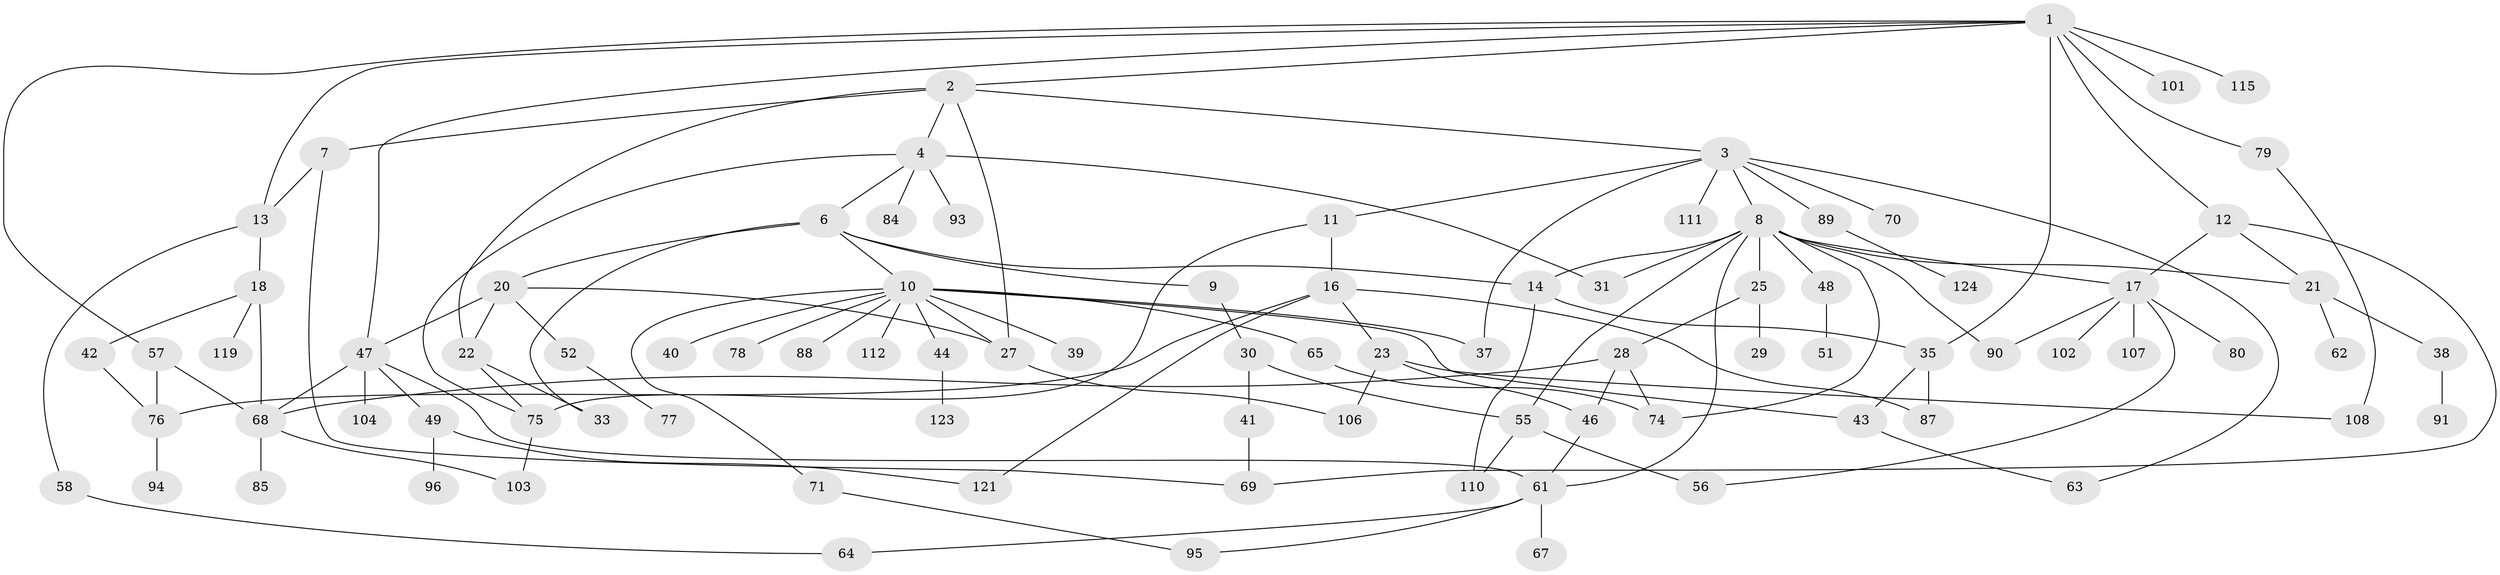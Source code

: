 // Generated by graph-tools (version 1.1) at 2025/23/03/03/25 07:23:32]
// undirected, 89 vertices, 127 edges
graph export_dot {
graph [start="1"]
  node [color=gray90,style=filled];
  1 [super="+24"];
  2 [super="+19"];
  3 [super="+5"];
  4 [super="+54"];
  6 [super="+53"];
  7 [super="+99"];
  8 [super="+15"];
  9;
  10 [super="+26"];
  11 [super="+92"];
  12;
  13;
  14 [super="+109"];
  16 [super="+45"];
  17 [super="+50"];
  18 [super="+114"];
  20 [super="+120"];
  21;
  22 [super="+34"];
  23 [super="+59"];
  25;
  27 [super="+118"];
  28 [super="+32"];
  29;
  30 [super="+36"];
  31 [super="+72"];
  33;
  35 [super="+116"];
  37 [super="+117"];
  38 [super="+83"];
  39;
  40;
  41;
  42;
  43;
  44;
  46;
  47 [super="+81"];
  48;
  49 [super="+66"];
  51;
  52;
  55 [super="+100"];
  56 [super="+60"];
  57;
  58 [super="+82"];
  61 [super="+86"];
  62;
  63 [super="+73"];
  64 [super="+122"];
  65;
  67 [super="+98"];
  68 [super="+126"];
  69;
  70;
  71;
  74;
  75;
  76 [super="+105"];
  77;
  78;
  79;
  80;
  84;
  85;
  87 [super="+113"];
  88;
  89 [super="+97"];
  90;
  91;
  93;
  94;
  95 [super="+125"];
  96;
  101;
  102;
  103;
  104;
  106;
  107;
  108;
  110;
  111;
  112;
  115;
  119;
  121;
  123;
  124;
  1 -- 2;
  1 -- 12;
  1 -- 47;
  1 -- 79;
  1 -- 101;
  1 -- 115;
  1 -- 35;
  1 -- 13;
  1 -- 57;
  2 -- 3;
  2 -- 4;
  2 -- 7 [weight=2];
  2 -- 22;
  2 -- 27 [weight=2];
  3 -- 8;
  3 -- 70;
  3 -- 89;
  3 -- 11;
  3 -- 63;
  3 -- 111;
  3 -- 37;
  4 -- 6;
  4 -- 31;
  4 -- 75;
  4 -- 84;
  4 -- 93;
  6 -- 9;
  6 -- 10;
  6 -- 20;
  6 -- 33;
  6 -- 14;
  7 -- 13;
  7 -- 69;
  8 -- 14;
  8 -- 25;
  8 -- 55;
  8 -- 48;
  8 -- 17;
  8 -- 21;
  8 -- 90;
  8 -- 74;
  8 -- 61;
  8 -- 31;
  9 -- 30;
  10 -- 39;
  10 -- 40;
  10 -- 43;
  10 -- 65;
  10 -- 88;
  10 -- 112;
  10 -- 37;
  10 -- 71;
  10 -- 44;
  10 -- 78;
  10 -- 27;
  11 -- 16;
  11 -- 75;
  12 -- 17;
  12 -- 69;
  12 -- 21;
  13 -- 18;
  13 -- 58;
  14 -- 110;
  14 -- 35;
  16 -- 23;
  16 -- 76;
  16 -- 121;
  16 -- 87;
  17 -- 107;
  17 -- 80;
  17 -- 102;
  17 -- 56;
  17 -- 90;
  18 -- 42;
  18 -- 119;
  18 -- 68;
  20 -- 22;
  20 -- 52;
  20 -- 47;
  20 -- 27;
  21 -- 38;
  21 -- 62;
  22 -- 33;
  22 -- 75;
  23 -- 46;
  23 -- 106;
  23 -- 108;
  25 -- 28;
  25 -- 29;
  27 -- 106;
  28 -- 46;
  28 -- 68;
  28 -- 74;
  30 -- 41;
  30 -- 55;
  35 -- 87;
  35 -- 43;
  38 -- 91;
  41 -- 69;
  42 -- 76;
  43 -- 63;
  44 -- 123;
  46 -- 61;
  47 -- 49;
  47 -- 68;
  47 -- 104;
  47 -- 61;
  48 -- 51;
  49 -- 96;
  49 -- 121;
  52 -- 77;
  55 -- 110;
  55 -- 56;
  57 -- 68;
  57 -- 76;
  58 -- 64;
  61 -- 67;
  61 -- 64;
  61 -- 95;
  65 -- 74;
  68 -- 85;
  68 -- 103;
  71 -- 95;
  75 -- 103;
  76 -- 94;
  79 -- 108;
  89 -- 124;
}
